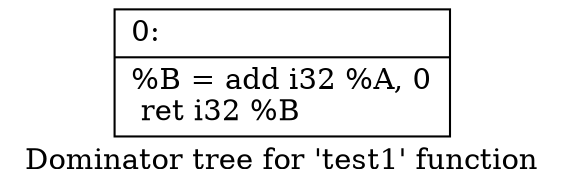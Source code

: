 digraph "Dominator tree for 'test1' function" {
	label="Dominator tree for 'test1' function";

	Node0x55ad6420dae0 [shape=record,label="{0:\l|  %B = add i32 %A, 0\l  ret i32 %B\l}"];
}
